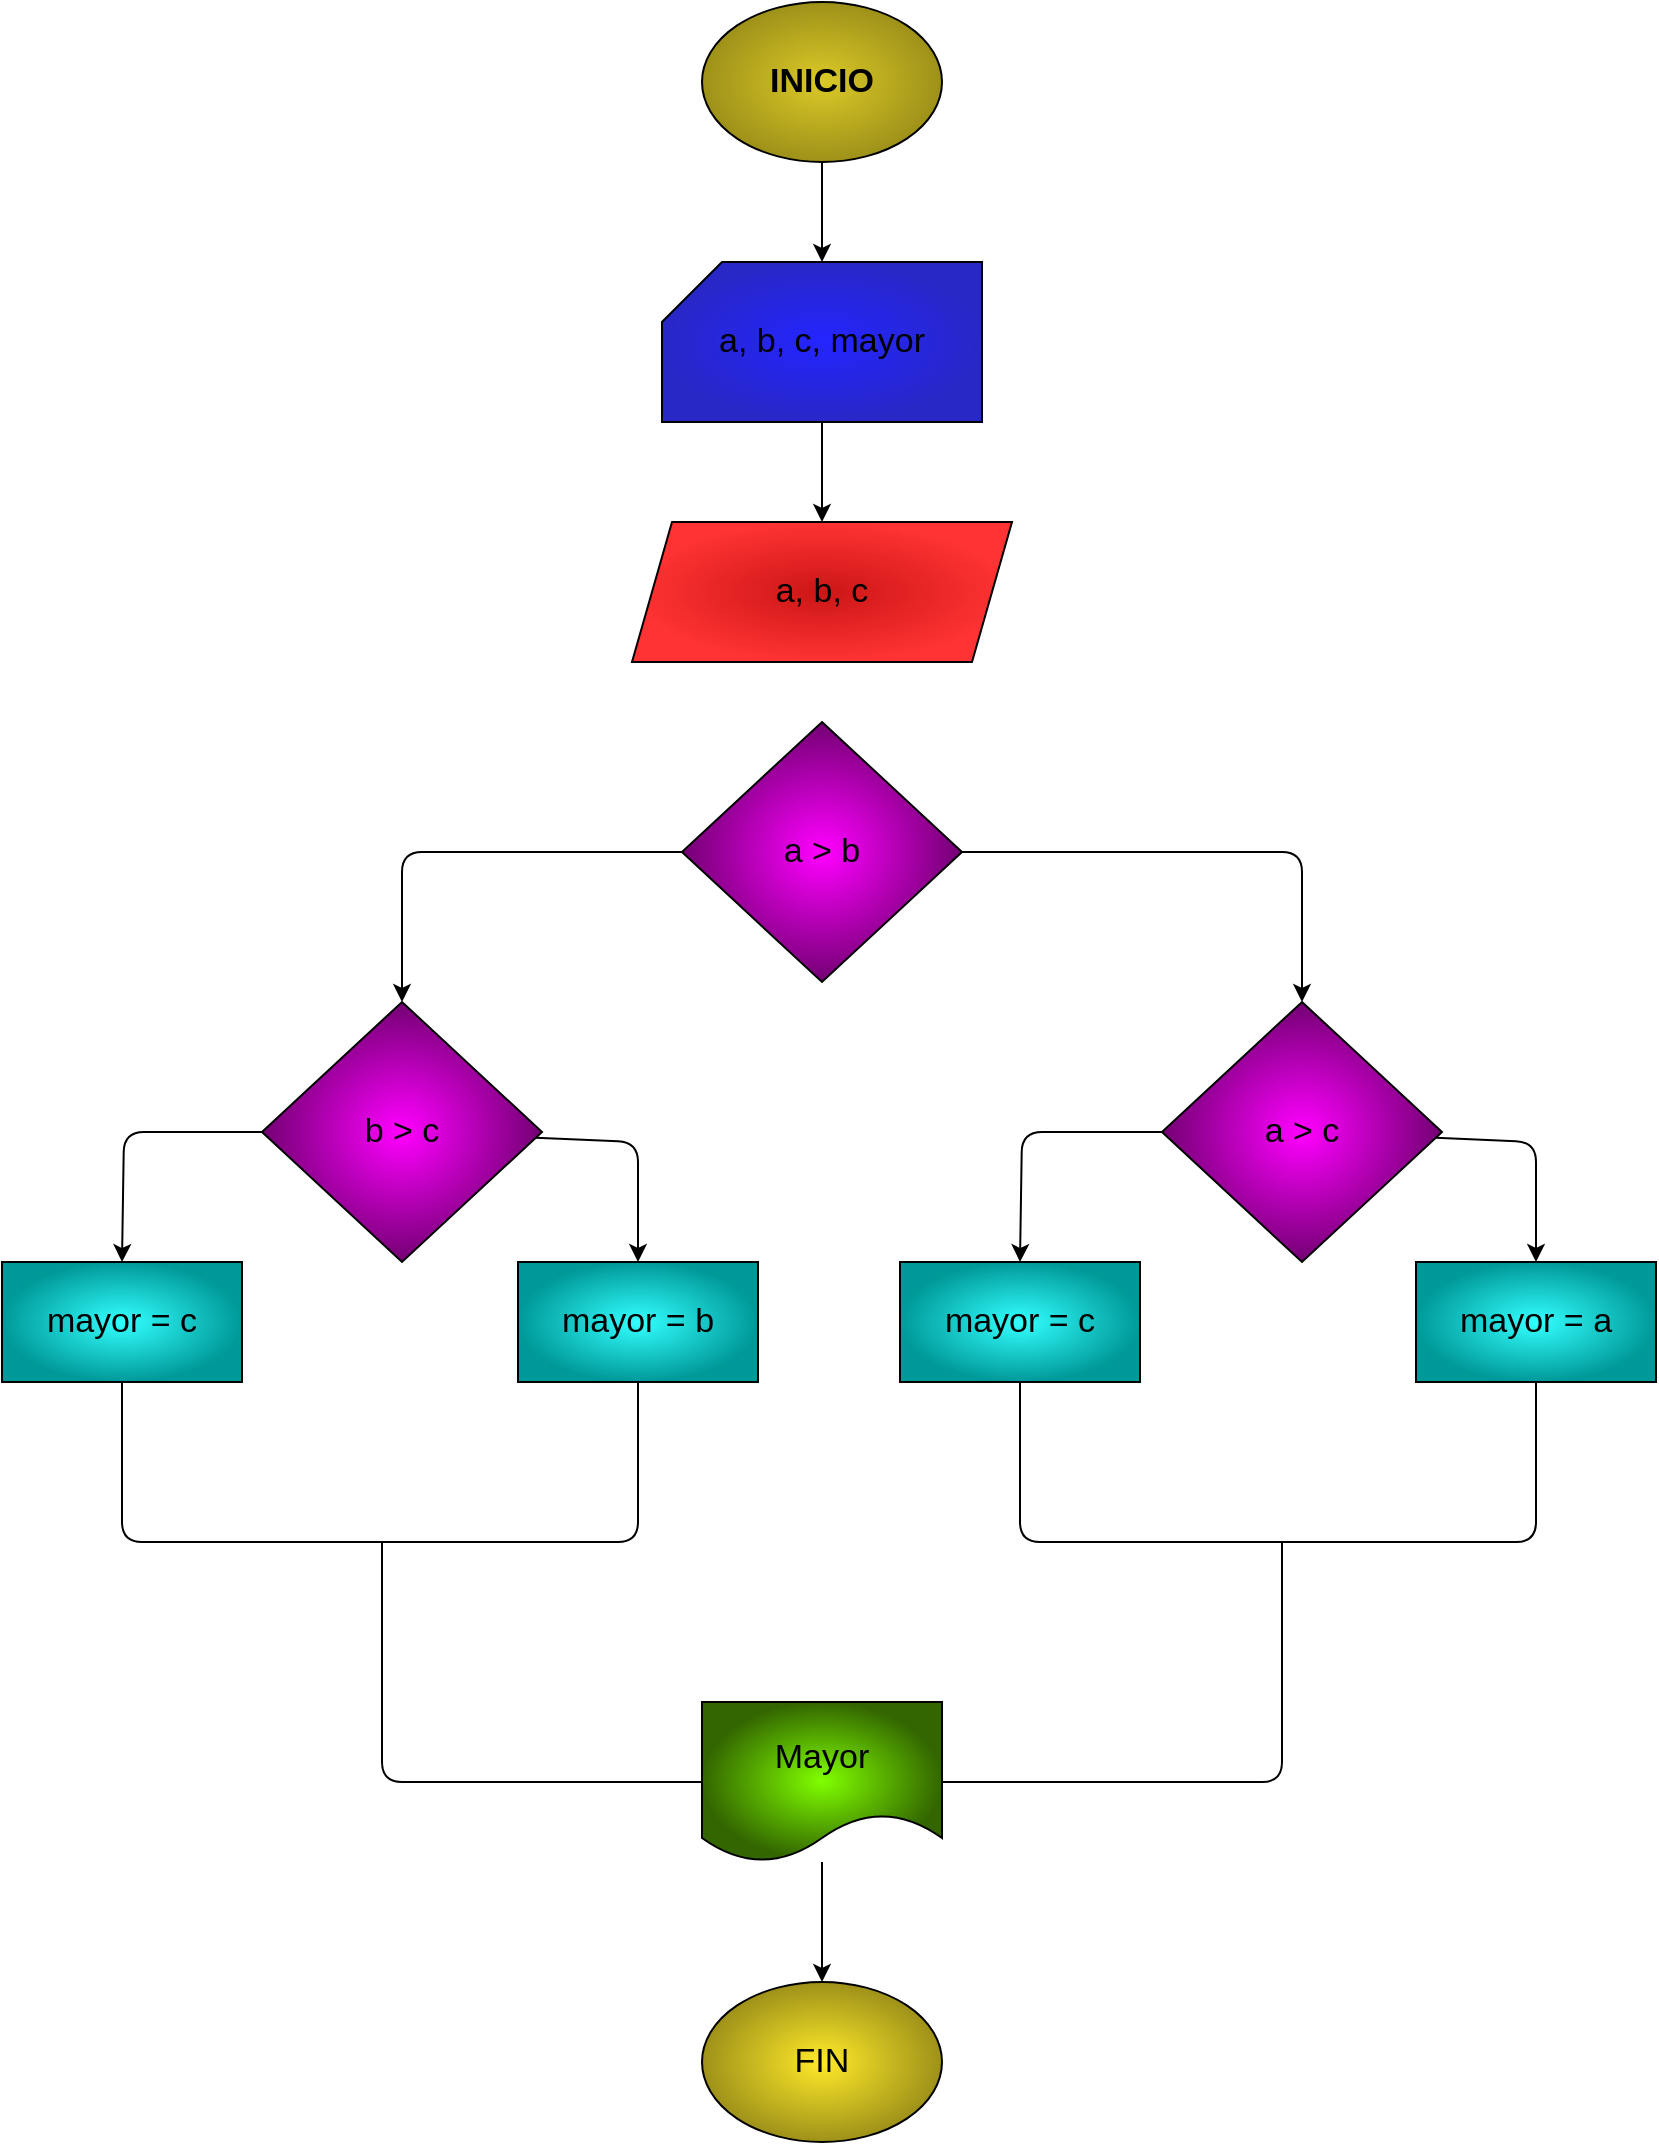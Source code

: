<mxfile>
    <diagram id="DU-pN9IOVg_6J2RhiotC" name="Página-1">
        <mxGraphModel dx="915" dy="1400" grid="1" gridSize="10" guides="1" tooltips="1" connect="1" arrows="1" fold="1" page="1" pageScale="1" pageWidth="1654" pageHeight="2336" math="0" shadow="0">
            <root>
                <mxCell id="0"/>
                <mxCell id="1" parent="0"/>
                <mxCell id="dzysTcb7yVr0jyH7olzG-3" value="" style="edgeStyle=none;html=1;fontSize=17;fontColor=#000000;" edge="1" parent="1" source="2" target="3">
                    <mxGeometry relative="1" as="geometry"/>
                </mxCell>
                <mxCell id="2" value="&lt;font style=&quot;font-size: 17px&quot;&gt;&lt;b&gt;INICIO&lt;/b&gt;&lt;/font&gt;" style="ellipse;whiteSpace=wrap;html=1;gradientColor=#9E9119;gradientDirection=radial;fillColor=#DBC927;strokeColor=#000000;fontColor=#000000;" vertex="1" parent="1">
                    <mxGeometry x="350" y="270" width="120" height="80" as="geometry"/>
                </mxCell>
                <mxCell id="dzysTcb7yVr0jyH7olzG-5" value="" style="edgeStyle=none;html=1;fontSize=17;fontColor=#000000;" edge="1" parent="1" source="3" target="dzysTcb7yVr0jyH7olzG-4">
                    <mxGeometry relative="1" as="geometry"/>
                </mxCell>
                <mxCell id="3" value="a, b, c, mayor" style="shape=card;whiteSpace=wrap;html=1;fontSize=17;gradientColor=#2828C7;fillColor=#2424FF;gradientDirection=radial;fontColor=#000000;" vertex="1" parent="1">
                    <mxGeometry x="330" y="400" width="160" height="80" as="geometry"/>
                </mxCell>
                <mxCell id="dzysTcb7yVr0jyH7olzG-4" value="a, b, c" style="shape=parallelogram;perimeter=parallelogramPerimeter;whiteSpace=wrap;html=1;fixedSize=1;fontSize=17;gradientColor=#FF3333;gradientDirection=radial;fillColor=#CC1616;fontColor=#000000;" vertex="1" parent="1">
                    <mxGeometry x="315" y="530" width="190" height="70" as="geometry"/>
                </mxCell>
                <mxCell id="dzysTcb7yVr0jyH7olzG-11" style="edgeStyle=none;html=1;entryX=0.5;entryY=0;entryDx=0;entryDy=0;fontSize=17;fontColor=#000000;" edge="1" parent="1" source="dzysTcb7yVr0jyH7olzG-7" target="dzysTcb7yVr0jyH7olzG-8">
                    <mxGeometry relative="1" as="geometry">
                        <Array as="points">
                            <mxPoint x="650" y="695"/>
                        </Array>
                    </mxGeometry>
                </mxCell>
                <mxCell id="dzysTcb7yVr0jyH7olzG-18" style="edgeStyle=none;html=1;fontSize=17;fontColor=#000000;" edge="1" parent="1" source="dzysTcb7yVr0jyH7olzG-7" target="dzysTcb7yVr0jyH7olzG-34">
                    <mxGeometry relative="1" as="geometry">
                        <mxPoint x="200" y="770" as="targetPoint"/>
                        <Array as="points">
                            <mxPoint x="200" y="695"/>
                        </Array>
                    </mxGeometry>
                </mxCell>
                <mxCell id="dzysTcb7yVr0jyH7olzG-7" value="a &amp;gt; b" style="rhombus;whiteSpace=wrap;html=1;fontSize=17;fillColor=#FF00FF;gradientColor=#730073;gradientDirection=radial;fontColor=#000000;" vertex="1" parent="1">
                    <mxGeometry x="340" y="630" width="140" height="130" as="geometry"/>
                </mxCell>
                <mxCell id="dzysTcb7yVr0jyH7olzG-13" style="edgeStyle=none;html=1;entryX=0.5;entryY=0;entryDx=0;entryDy=0;fontSize=17;fontColor=#000000;" edge="1" parent="1" source="dzysTcb7yVr0jyH7olzG-8" target="dzysTcb7yVr0jyH7olzG-12">
                    <mxGeometry relative="1" as="geometry">
                        <Array as="points">
                            <mxPoint x="767" y="840"/>
                        </Array>
                    </mxGeometry>
                </mxCell>
                <mxCell id="dzysTcb7yVr0jyH7olzG-15" style="edgeStyle=none;html=1;entryX=0.5;entryY=0;entryDx=0;entryDy=0;fontSize=17;fontColor=#000000;" edge="1" parent="1" source="dzysTcb7yVr0jyH7olzG-8" target="dzysTcb7yVr0jyH7olzG-14">
                    <mxGeometry relative="1" as="geometry">
                        <Array as="points">
                            <mxPoint x="510" y="835"/>
                        </Array>
                    </mxGeometry>
                </mxCell>
                <mxCell id="dzysTcb7yVr0jyH7olzG-8" value="a &amp;gt; c" style="rhombus;whiteSpace=wrap;html=1;fontSize=17;fillColor=#FF00FF;gradientColor=#730073;gradientDirection=radial;fontColor=#000000;" vertex="1" parent="1">
                    <mxGeometry x="580" y="770" width="140" height="130" as="geometry"/>
                </mxCell>
                <mxCell id="dzysTcb7yVr0jyH7olzG-12" value="mayor = a" style="rounded=0;whiteSpace=wrap;html=1;fontSize=17;fillColor=#33FFFF;gradientColor=#009999;gradientDirection=radial;fontColor=#000000;" vertex="1" parent="1">
                    <mxGeometry x="707" y="900" width="120" height="60" as="geometry"/>
                </mxCell>
                <mxCell id="dzysTcb7yVr0jyH7olzG-16" style="edgeStyle=none;html=1;fontSize=17;entryX=0.5;entryY=1;entryDx=0;entryDy=0;fontColor=#000000;endArrow=none;endFill=0;" edge="1" parent="1" source="dzysTcb7yVr0jyH7olzG-14" target="dzysTcb7yVr0jyH7olzG-12">
                    <mxGeometry relative="1" as="geometry">
                        <mxPoint x="570" y="1020" as="targetPoint"/>
                        <Array as="points">
                            <mxPoint x="509" y="1040"/>
                            <mxPoint x="767" y="1040"/>
                        </Array>
                    </mxGeometry>
                </mxCell>
                <mxCell id="dzysTcb7yVr0jyH7olzG-14" value="mayor = c" style="rounded=0;whiteSpace=wrap;html=1;fontSize=17;fillColor=#33FFFF;gradientColor=#009999;gradientDirection=radial;fontColor=#000000;" vertex="1" parent="1">
                    <mxGeometry x="449" y="900" width="120" height="60" as="geometry"/>
                </mxCell>
                <mxCell id="dzysTcb7yVr0jyH7olzG-32" style="edgeStyle=none;html=1;entryX=0.5;entryY=0;entryDx=0;entryDy=0;fontSize=17;fontColor=#000000;" edge="1" parent="1" source="dzysTcb7yVr0jyH7olzG-34" target="dzysTcb7yVr0jyH7olzG-35">
                    <mxGeometry relative="1" as="geometry">
                        <Array as="points">
                            <mxPoint x="318" y="840"/>
                        </Array>
                    </mxGeometry>
                </mxCell>
                <mxCell id="dzysTcb7yVr0jyH7olzG-33" style="edgeStyle=none;html=1;entryX=0.5;entryY=0;entryDx=0;entryDy=0;fontSize=17;fontColor=#000000;" edge="1" parent="1" source="dzysTcb7yVr0jyH7olzG-34" target="dzysTcb7yVr0jyH7olzG-37">
                    <mxGeometry relative="1" as="geometry">
                        <Array as="points">
                            <mxPoint x="61" y="835"/>
                        </Array>
                    </mxGeometry>
                </mxCell>
                <mxCell id="dzysTcb7yVr0jyH7olzG-34" value="b &amp;gt; c" style="rhombus;whiteSpace=wrap;html=1;fontSize=17;fillColor=#FF00FF;gradientColor=#730073;gradientDirection=radial;fontColor=#000000;" vertex="1" parent="1">
                    <mxGeometry x="130" y="770" width="140" height="130" as="geometry"/>
                </mxCell>
                <mxCell id="dzysTcb7yVr0jyH7olzG-35" value="mayor = b" style="rounded=0;whiteSpace=wrap;html=1;fontSize=17;fillColor=#33FFFF;gradientColor=#009999;gradientDirection=radial;fontColor=#000000;" vertex="1" parent="1">
                    <mxGeometry x="258" y="900" width="120" height="60" as="geometry"/>
                </mxCell>
                <mxCell id="dzysTcb7yVr0jyH7olzG-36" style="edgeStyle=none;html=1;fontSize=17;entryX=0.5;entryY=1;entryDx=0;entryDy=0;fontColor=#000000;endArrow=none;endFill=0;" edge="1" parent="1" source="dzysTcb7yVr0jyH7olzG-37" target="dzysTcb7yVr0jyH7olzG-35">
                    <mxGeometry relative="1" as="geometry">
                        <mxPoint x="121" y="1020" as="targetPoint"/>
                        <Array as="points">
                            <mxPoint x="60" y="1040"/>
                            <mxPoint x="318" y="1040"/>
                        </Array>
                    </mxGeometry>
                </mxCell>
                <mxCell id="dzysTcb7yVr0jyH7olzG-37" value="mayor = c" style="rounded=0;whiteSpace=wrap;html=1;fontSize=17;fillColor=#33FFFF;gradientColor=#009999;gradientDirection=radial;fontColor=#000000;" vertex="1" parent="1">
                    <mxGeometry y="900" width="120" height="60" as="geometry"/>
                </mxCell>
                <mxCell id="dzysTcb7yVr0jyH7olzG-39" style="edgeStyle=none;html=1;fontSize=17;endArrow=none;endFill=0;fontColor=#000000;" edge="1" parent="1" source="dzysTcb7yVr0jyH7olzG-38">
                    <mxGeometry relative="1" as="geometry">
                        <mxPoint x="190" y="1040" as="targetPoint"/>
                        <Array as="points">
                            <mxPoint x="190" y="1160"/>
                        </Array>
                    </mxGeometry>
                </mxCell>
                <mxCell id="dzysTcb7yVr0jyH7olzG-40" style="edgeStyle=none;html=1;fontSize=17;endArrow=none;endFill=0;fontColor=#000000;" edge="1" parent="1" source="dzysTcb7yVr0jyH7olzG-38">
                    <mxGeometry relative="1" as="geometry">
                        <mxPoint x="640.0" y="1040" as="targetPoint"/>
                        <Array as="points">
                            <mxPoint x="640" y="1160"/>
                        </Array>
                    </mxGeometry>
                </mxCell>
                <mxCell id="dzysTcb7yVr0jyH7olzG-42" value="" style="edgeStyle=none;html=1;fontSize=17;endArrow=classic;endFill=1;fontColor=#000000;" edge="1" parent="1" source="dzysTcb7yVr0jyH7olzG-38" target="dzysTcb7yVr0jyH7olzG-41">
                    <mxGeometry relative="1" as="geometry"/>
                </mxCell>
                <mxCell id="dzysTcb7yVr0jyH7olzG-38" value="Mayor" style="shape=document;whiteSpace=wrap;html=1;boundedLbl=1;fontSize=17;fillColor=#80FF00;gradientColor=#336600;gradientDirection=radial;fontColor=#000000;" vertex="1" parent="1">
                    <mxGeometry x="350" y="1120" width="120" height="80" as="geometry"/>
                </mxCell>
                <mxCell id="dzysTcb7yVr0jyH7olzG-41" value="FIN" style="ellipse;whiteSpace=wrap;html=1;fontSize=17;fillColor=#FFEA29;gradientColor=#9E9119;gradientDirection=radial;fontColor=#000000;" vertex="1" parent="1">
                    <mxGeometry x="350" y="1260" width="120" height="80" as="geometry"/>
                </mxCell>
            </root>
        </mxGraphModel>
    </diagram>
</mxfile>